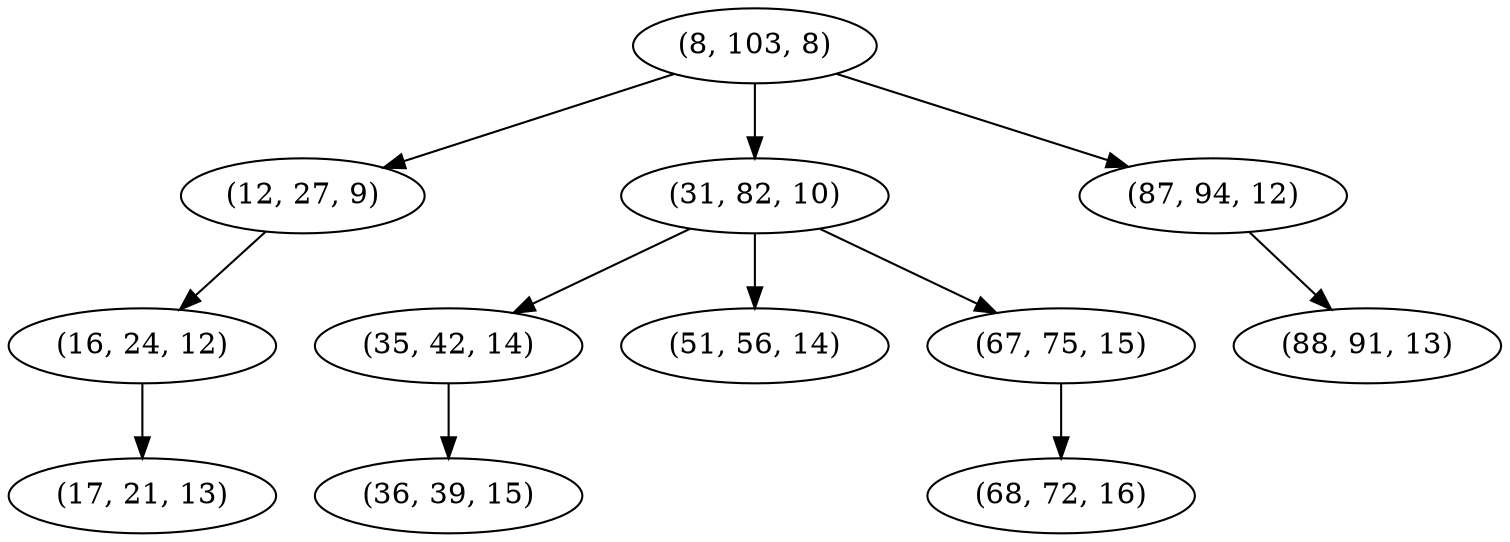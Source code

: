 digraph tree {
    "(8, 103, 8)";
    "(12, 27, 9)";
    "(16, 24, 12)";
    "(17, 21, 13)";
    "(31, 82, 10)";
    "(35, 42, 14)";
    "(36, 39, 15)";
    "(51, 56, 14)";
    "(67, 75, 15)";
    "(68, 72, 16)";
    "(87, 94, 12)";
    "(88, 91, 13)";
    "(8, 103, 8)" -> "(12, 27, 9)";
    "(8, 103, 8)" -> "(31, 82, 10)";
    "(8, 103, 8)" -> "(87, 94, 12)";
    "(12, 27, 9)" -> "(16, 24, 12)";
    "(16, 24, 12)" -> "(17, 21, 13)";
    "(31, 82, 10)" -> "(35, 42, 14)";
    "(31, 82, 10)" -> "(51, 56, 14)";
    "(31, 82, 10)" -> "(67, 75, 15)";
    "(35, 42, 14)" -> "(36, 39, 15)";
    "(67, 75, 15)" -> "(68, 72, 16)";
    "(87, 94, 12)" -> "(88, 91, 13)";
}
